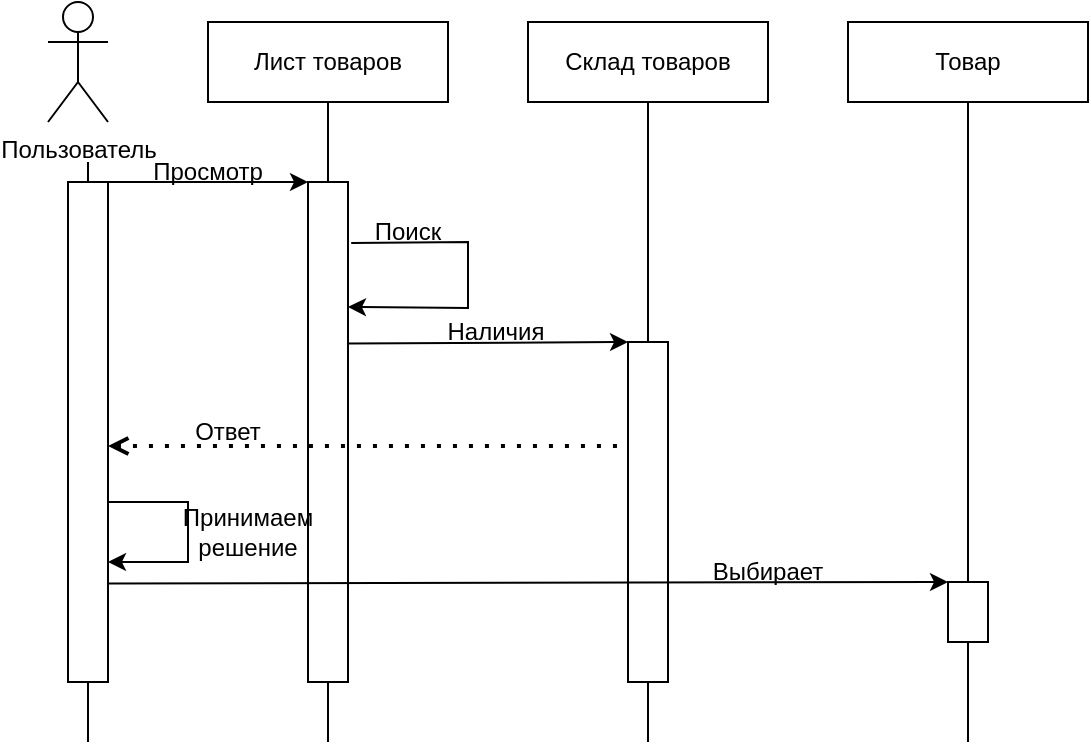 <mxfile version="20.8.3" type="device"><diagram id="H9-Qkw1gkZYhC_QBmsjk" name="Page-1"><mxGraphModel dx="1009" dy="621" grid="1" gridSize="10" guides="1" tooltips="1" connect="1" arrows="1" fold="1" page="1" pageScale="1" pageWidth="827" pageHeight="1169" math="0" shadow="0"><root><mxCell id="0"/><mxCell id="1" parent="0"/><mxCell id="9mNhP8MAfZHMu0iArmst-1" value="Пользователь" style="shape=umlActor;verticalLabelPosition=bottom;verticalAlign=top;html=1;outlineConnect=0;" parent="1" vertex="1"><mxGeometry x="160" y="110" width="30" height="60" as="geometry"/></mxCell><mxCell id="9mNhP8MAfZHMu0iArmst-2" value="Лист товаров" style="rounded=0;whiteSpace=wrap;html=1;" parent="1" vertex="1"><mxGeometry x="240" y="120" width="120" height="40" as="geometry"/></mxCell><mxCell id="9mNhP8MAfZHMu0iArmst-3" value="Склад товаров" style="rounded=0;whiteSpace=wrap;html=1;" parent="1" vertex="1"><mxGeometry x="400" y="120" width="120" height="40" as="geometry"/></mxCell><mxCell id="9mNhP8MAfZHMu0iArmst-4" value="Товар" style="rounded=0;whiteSpace=wrap;html=1;" parent="1" vertex="1"><mxGeometry x="560" y="120" width="120" height="40" as="geometry"/></mxCell><mxCell id="9mNhP8MAfZHMu0iArmst-6" value="" style="endArrow=none;html=1;rounded=0;startArrow=none;" parent="1" source="9mNhP8MAfZHMu0iArmst-9" edge="1"><mxGeometry width="50" height="50" relative="1" as="geometry"><mxPoint x="180" y="480" as="sourcePoint"/><mxPoint x="180" y="190" as="targetPoint"/></mxGeometry></mxCell><mxCell id="9mNhP8MAfZHMu0iArmst-9" value="" style="rounded=0;whiteSpace=wrap;html=1;" parent="1" vertex="1"><mxGeometry x="170" y="200" width="20" height="250" as="geometry"/></mxCell><mxCell id="9mNhP8MAfZHMu0iArmst-10" value="" style="endArrow=none;html=1;rounded=0;" parent="1" target="9mNhP8MAfZHMu0iArmst-9" edge="1"><mxGeometry width="50" height="50" relative="1" as="geometry"><mxPoint x="180" y="480" as="sourcePoint"/><mxPoint x="180" y="190" as="targetPoint"/></mxGeometry></mxCell><mxCell id="9mNhP8MAfZHMu0iArmst-12" value="" style="endArrow=none;html=1;rounded=0;entryX=0.5;entryY=1;entryDx=0;entryDy=0;startArrow=none;" parent="1" source="9mNhP8MAfZHMu0iArmst-11" target="9mNhP8MAfZHMu0iArmst-2" edge="1"><mxGeometry width="50" height="50" relative="1" as="geometry"><mxPoint x="300" y="480" as="sourcePoint"/><mxPoint x="440" y="290" as="targetPoint"/></mxGeometry></mxCell><mxCell id="9mNhP8MAfZHMu0iArmst-11" value="" style="rounded=0;whiteSpace=wrap;html=1;" parent="1" vertex="1"><mxGeometry x="290" y="200" width="20" height="250" as="geometry"/></mxCell><mxCell id="9mNhP8MAfZHMu0iArmst-13" value="" style="endArrow=none;html=1;rounded=0;entryX=0.5;entryY=1;entryDx=0;entryDy=0;" parent="1" target="9mNhP8MAfZHMu0iArmst-11" edge="1"><mxGeometry width="50" height="50" relative="1" as="geometry"><mxPoint x="300" y="480" as="sourcePoint"/><mxPoint x="300" y="160" as="targetPoint"/></mxGeometry></mxCell><mxCell id="9mNhP8MAfZHMu0iArmst-14" value="" style="endArrow=classic;html=1;rounded=0;entryX=0;entryY=0;entryDx=0;entryDy=0;exitX=1;exitY=0;exitDx=0;exitDy=0;" parent="1" source="9mNhP8MAfZHMu0iArmst-9" target="9mNhP8MAfZHMu0iArmst-11" edge="1"><mxGeometry width="50" height="50" relative="1" as="geometry"><mxPoint x="390" y="340" as="sourcePoint"/><mxPoint x="440" y="290" as="targetPoint"/></mxGeometry></mxCell><mxCell id="9mNhP8MAfZHMu0iArmst-15" value="Просмотр" style="text;html=1;strokeColor=none;fillColor=none;align=center;verticalAlign=middle;whiteSpace=wrap;rounded=0;" parent="1" vertex="1"><mxGeometry x="210" y="180" width="60" height="30" as="geometry"/></mxCell><mxCell id="9mNhP8MAfZHMu0iArmst-17" value="" style="endArrow=classic;html=1;rounded=0;exitX=1.08;exitY=0.122;exitDx=0;exitDy=0;exitPerimeter=0;entryX=1;entryY=0.25;entryDx=0;entryDy=0;" parent="1" source="9mNhP8MAfZHMu0iArmst-11" target="9mNhP8MAfZHMu0iArmst-11" edge="1"><mxGeometry width="50" height="50" relative="1" as="geometry"><mxPoint x="350" y="280" as="sourcePoint"/><mxPoint x="370" y="280" as="targetPoint"/><Array as="points"><mxPoint x="370" y="230"/><mxPoint x="370" y="263"/></Array></mxGeometry></mxCell><mxCell id="9mNhP8MAfZHMu0iArmst-18" value="Поиск" style="text;html=1;strokeColor=none;fillColor=none;align=center;verticalAlign=middle;whiteSpace=wrap;rounded=0;" parent="1" vertex="1"><mxGeometry x="310" y="210" width="60" height="30" as="geometry"/></mxCell><mxCell id="9mNhP8MAfZHMu0iArmst-21" value="Наличия" style="text;html=1;strokeColor=none;fillColor=none;align=center;verticalAlign=middle;whiteSpace=wrap;rounded=0;" parent="1" vertex="1"><mxGeometry x="354" y="260" width="60" height="30" as="geometry"/></mxCell><mxCell id="9mNhP8MAfZHMu0iArmst-23" value="" style="rounded=0;whiteSpace=wrap;html=1;" parent="1" vertex="1"><mxGeometry x="450" y="280" width="20" height="170" as="geometry"/></mxCell><mxCell id="9mNhP8MAfZHMu0iArmst-26" value="" style="endArrow=classic;html=1;rounded=0;exitX=1;exitY=0.323;exitDx=0;exitDy=0;exitPerimeter=0;entryX=0;entryY=0;entryDx=0;entryDy=0;" parent="1" source="9mNhP8MAfZHMu0iArmst-11" target="9mNhP8MAfZHMu0iArmst-23" edge="1"><mxGeometry width="50" height="50" relative="1" as="geometry"><mxPoint x="390" y="340" as="sourcePoint"/><mxPoint x="440" y="290" as="targetPoint"/></mxGeometry></mxCell><mxCell id="9mNhP8MAfZHMu0iArmst-27" value="" style="endArrow=none;dashed=1;html=1;dashPattern=1 3;strokeWidth=2;rounded=0;entryX=0;entryY=0.306;entryDx=0;entryDy=0;entryPerimeter=0;exitX=1;exitY=0.528;exitDx=0;exitDy=0;exitPerimeter=0;startArrow=open;startFill=0;" parent="1" source="9mNhP8MAfZHMu0iArmst-9" target="9mNhP8MAfZHMu0iArmst-23" edge="1"><mxGeometry width="50" height="50" relative="1" as="geometry"><mxPoint x="200" y="320" as="sourcePoint"/><mxPoint x="440" y="290" as="targetPoint"/></mxGeometry></mxCell><mxCell id="9mNhP8MAfZHMu0iArmst-28" value="Ответ" style="text;html=1;strokeColor=none;fillColor=none;align=center;verticalAlign=middle;whiteSpace=wrap;rounded=0;" parent="1" vertex="1"><mxGeometry x="220" y="310" width="60" height="30" as="geometry"/></mxCell><mxCell id="9mNhP8MAfZHMu0iArmst-29" value="" style="endArrow=none;html=1;rounded=0;entryX=0.5;entryY=1;entryDx=0;entryDy=0;" parent="1" target="9mNhP8MAfZHMu0iArmst-3" edge="1"><mxGeometry width="50" height="50" relative="1" as="geometry"><mxPoint x="460" y="280" as="sourcePoint"/><mxPoint x="440" y="290" as="targetPoint"/></mxGeometry></mxCell><mxCell id="9mNhP8MAfZHMu0iArmst-30" value="" style="endArrow=none;html=1;rounded=0;entryX=0.5;entryY=1;entryDx=0;entryDy=0;" parent="1" target="9mNhP8MAfZHMu0iArmst-23" edge="1"><mxGeometry width="50" height="50" relative="1" as="geometry"><mxPoint x="460" y="480" as="sourcePoint"/><mxPoint x="440" y="290" as="targetPoint"/></mxGeometry></mxCell><mxCell id="9mNhP8MAfZHMu0iArmst-31" value="" style="endArrow=none;html=1;rounded=0;entryX=0.5;entryY=1;entryDx=0;entryDy=0;" parent="1" target="9mNhP8MAfZHMu0iArmst-4" edge="1"><mxGeometry width="50" height="50" relative="1" as="geometry"><mxPoint x="620" y="480" as="sourcePoint"/><mxPoint x="440" y="290" as="targetPoint"/></mxGeometry></mxCell><mxCell id="9mNhP8MAfZHMu0iArmst-32" value="" style="rounded=0;whiteSpace=wrap;html=1;" parent="1" vertex="1"><mxGeometry x="610" y="400" width="20" height="30" as="geometry"/></mxCell><mxCell id="9mNhP8MAfZHMu0iArmst-33" value="" style="endArrow=classic;html=1;rounded=0;exitX=1;exitY=0.803;exitDx=0;exitDy=0;exitPerimeter=0;entryX=0;entryY=0;entryDx=0;entryDy=0;" parent="1" source="9mNhP8MAfZHMu0iArmst-9" target="9mNhP8MAfZHMu0iArmst-32" edge="1"><mxGeometry width="50" height="50" relative="1" as="geometry"><mxPoint x="390" y="340" as="sourcePoint"/><mxPoint x="440" y="290" as="targetPoint"/></mxGeometry></mxCell><mxCell id="9mNhP8MAfZHMu0iArmst-34" value="Выбирает" style="text;html=1;strokeColor=none;fillColor=none;align=center;verticalAlign=middle;whiteSpace=wrap;rounded=0;" parent="1" vertex="1"><mxGeometry x="490" y="380" width="60" height="30" as="geometry"/></mxCell><mxCell id="9mNhP8MAfZHMu0iArmst-35" value="" style="endArrow=classic;html=1;rounded=0;" parent="1" edge="1"><mxGeometry width="50" height="50" relative="1" as="geometry"><mxPoint x="190" y="360" as="sourcePoint"/><mxPoint x="190" y="390" as="targetPoint"/><Array as="points"><mxPoint x="230" y="360"/><mxPoint x="230" y="390"/></Array></mxGeometry></mxCell><mxCell id="9mNhP8MAfZHMu0iArmst-36" value="Принимаем решение" style="text;html=1;strokeColor=none;fillColor=none;align=center;verticalAlign=middle;whiteSpace=wrap;rounded=0;" parent="1" vertex="1"><mxGeometry x="230" y="360" width="60" height="30" as="geometry"/></mxCell></root></mxGraphModel></diagram></mxfile>